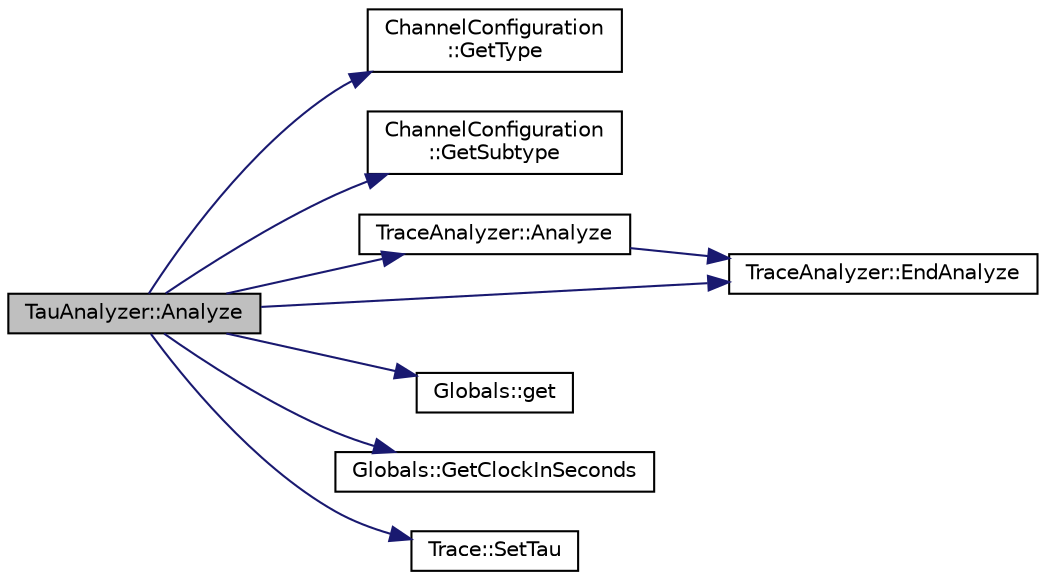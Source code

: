 digraph "TauAnalyzer::Analyze"
{
  edge [fontname="Helvetica",fontsize="10",labelfontname="Helvetica",labelfontsize="10"];
  node [fontname="Helvetica",fontsize="10",shape=record];
  rankdir="LR";
  Node1 [label="TauAnalyzer::Analyze",height=0.2,width=0.4,color="black", fillcolor="grey75", style="filled", fontcolor="black"];
  Node1 -> Node2 [color="midnightblue",fontsize="10",style="solid",fontname="Helvetica"];
  Node2 [label="ChannelConfiguration\l::GetType",height=0.2,width=0.4,color="black", fillcolor="white", style="filled",URL="$d6/d20/class_channel_configuration.html#aba4539c47063c552522bcf7c20d5bf29"];
  Node1 -> Node3 [color="midnightblue",fontsize="10",style="solid",fontname="Helvetica"];
  Node3 [label="ChannelConfiguration\l::GetSubtype",height=0.2,width=0.4,color="black", fillcolor="white", style="filled",URL="$d6/d20/class_channel_configuration.html#aaa6fcf267aebd6df6fa3df5510cfaeea"];
  Node1 -> Node4 [color="midnightblue",fontsize="10",style="solid",fontname="Helvetica"];
  Node4 [label="TraceAnalyzer::Analyze",height=0.2,width=0.4,color="black", fillcolor="white", style="filled",URL="$d2/dbc/class_trace_analyzer.html#a0915fb97c3ebe928cab17deff5e497ec"];
  Node4 -> Node5 [color="midnightblue",fontsize="10",style="solid",fontname="Helvetica"];
  Node5 [label="TraceAnalyzer::EndAnalyze",height=0.2,width=0.4,color="black", fillcolor="white", style="filled",URL="$d2/dbc/class_trace_analyzer.html#ae7ac212d764d0e394fcb323f68d23c66"];
  Node1 -> Node6 [color="midnightblue",fontsize="10",style="solid",fontname="Helvetica"];
  Node6 [label="Globals::get",height=0.2,width=0.4,color="black", fillcolor="white", style="filled",URL="$d3/daf/class_globals.html#ae66fa0173342202c96b13d71a6522512",tooltip="Instance is created upon first call. "];
  Node1 -> Node7 [color="midnightblue",fontsize="10",style="solid",fontname="Helvetica"];
  Node7 [label="Globals::GetClockInSeconds",height=0.2,width=0.4,color="black", fillcolor="white", style="filled",URL="$d3/daf/class_globals.html#a02ea3605db675e1c5504de0ff317d16b"];
  Node1 -> Node8 [color="midnightblue",fontsize="10",style="solid",fontname="Helvetica"];
  Node8 [label="Trace::SetTau",height=0.2,width=0.4,color="black", fillcolor="white", style="filled",URL="$dd/db7/class_trace.html#a9690626f8a9e609a00a7aad4c996027f"];
  Node1 -> Node5 [color="midnightblue",fontsize="10",style="solid",fontname="Helvetica"];
}
